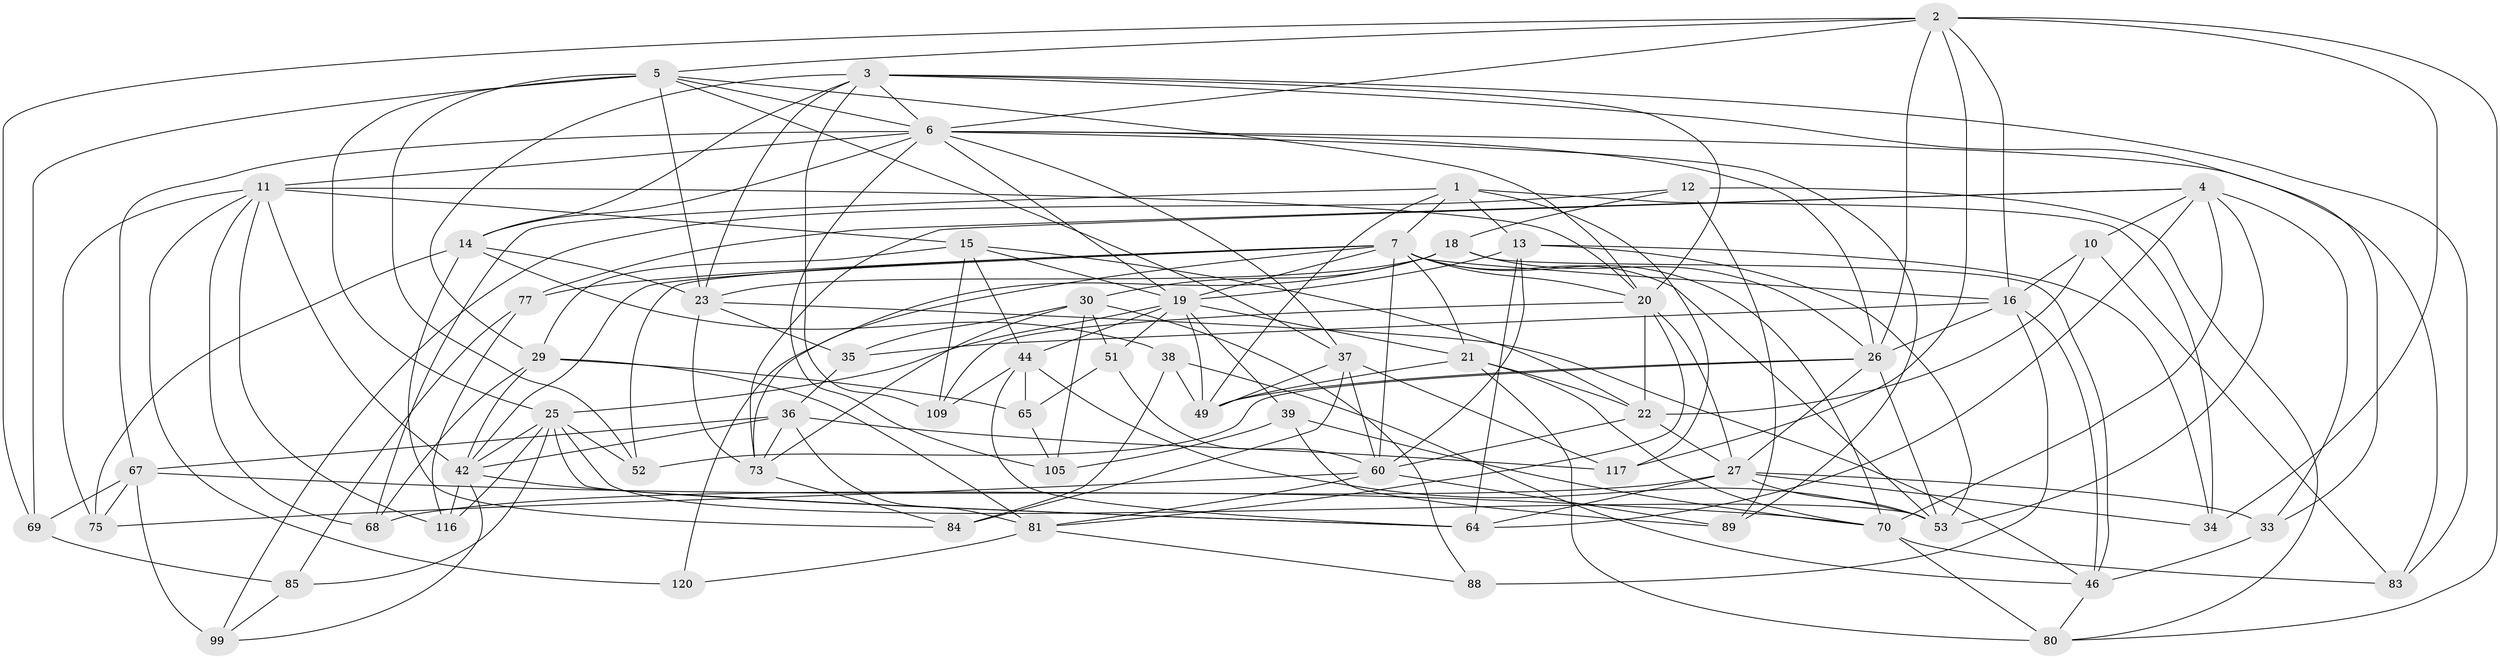 // original degree distribution, {4: 1.0}
// Generated by graph-tools (version 1.1) at 2025/16/03/09/25 04:16:37]
// undirected, 62 vertices, 180 edges
graph export_dot {
graph [start="1"]
  node [color=gray90,style=filled];
  1 [super="+57"];
  2 [super="+50"];
  3 [super="+8+28"];
  4 [super="+124+103"];
  5 [super="+86+94"];
  6 [super="+62+24+47"];
  7 [super="+9"];
  10;
  11 [super="+32+100"];
  12;
  13 [super="+91"];
  14 [super="+17"];
  15 [super="+79"];
  16 [super="+45+110"];
  18 [super="+71+56"];
  19 [super="+92+54"];
  20 [super="+102+72"];
  21 [super="+61"];
  22 [super="+31"];
  23 [super="+59+125"];
  25 [super="+41+93"];
  26 [super="+63+40"];
  27 [super="+48+119"];
  29 [super="+58"];
  30 [super="+66"];
  33;
  34;
  35;
  36 [super="+112"];
  37 [super="+96+107"];
  38;
  39;
  42 [super="+104"];
  44 [super="+74"];
  46 [super="+97"];
  49 [super="+82"];
  51;
  52;
  53 [super="+55+108"];
  60 [super="+114+90"];
  64 [super="+95"];
  65;
  67 [super="+123"];
  68;
  69;
  70 [super="+78"];
  73 [super="+122"];
  75;
  77;
  80 [super="+98"];
  81 [super="+121"];
  83;
  84;
  85;
  88;
  89;
  99;
  105;
  109;
  116;
  117;
  120;
  1 -- 34;
  1 -- 117;
  1 -- 68;
  1 -- 7;
  1 -- 49;
  1 -- 13;
  2 -- 34;
  2 -- 5;
  2 -- 80;
  2 -- 16;
  2 -- 69;
  2 -- 6;
  2 -- 117;
  2 -- 26;
  3 -- 20;
  3 -- 109;
  3 -- 83;
  3 -- 6;
  3 -- 14;
  3 -- 33;
  3 -- 29;
  3 -- 23;
  4 -- 77;
  4 -- 33;
  4 -- 10;
  4 -- 53 [weight=2];
  4 -- 64;
  4 -- 70;
  4 -- 73;
  5 -- 6;
  5 -- 37;
  5 -- 69;
  5 -- 23;
  5 -- 25;
  5 -- 20;
  5 -- 52;
  6 -- 67;
  6 -- 11;
  6 -- 89;
  6 -- 37;
  6 -- 19;
  6 -- 83;
  6 -- 105;
  6 -- 26;
  6 -- 14;
  7 -- 21;
  7 -- 20;
  7 -- 70;
  7 -- 73;
  7 -- 42;
  7 -- 77;
  7 -- 52;
  7 -- 53;
  7 -- 60;
  7 -- 19;
  7 -- 16;
  10 -- 83;
  10 -- 22;
  10 -- 16;
  11 -- 120;
  11 -- 68;
  11 -- 42;
  11 -- 116;
  11 -- 75;
  11 -- 20;
  11 -- 15;
  12 -- 80;
  12 -- 99;
  12 -- 89;
  12 -- 18;
  13 -- 60;
  13 -- 64;
  13 -- 19;
  13 -- 34;
  13 -- 53;
  14 -- 38;
  14 -- 23;
  14 -- 75;
  14 -- 84;
  15 -- 109;
  15 -- 44;
  15 -- 19;
  15 -- 29;
  15 -- 22;
  16 -- 46;
  16 -- 88 [weight=2];
  16 -- 35;
  16 -- 26;
  18 -- 120 [weight=2];
  18 -- 23 [weight=2];
  18 -- 26;
  18 -- 46;
  18 -- 30;
  19 -- 44;
  19 -- 49;
  19 -- 51;
  19 -- 25;
  19 -- 21;
  19 -- 39;
  20 -- 109;
  20 -- 81;
  20 -- 27;
  20 -- 22;
  21 -- 49;
  21 -- 80;
  21 -- 70;
  21 -- 22;
  22 -- 60;
  22 -- 27;
  23 -- 35;
  23 -- 73;
  23 -- 46;
  25 -- 64;
  25 -- 85;
  25 -- 116;
  25 -- 52;
  25 -- 42;
  25 -- 53;
  26 -- 27;
  26 -- 49;
  26 -- 52;
  26 -- 53;
  27 -- 33;
  27 -- 68;
  27 -- 64;
  27 -- 34;
  27 -- 53;
  29 -- 65;
  29 -- 81;
  29 -- 42;
  29 -- 68;
  30 -- 35;
  30 -- 51;
  30 -- 88;
  30 -- 73;
  30 -- 105;
  33 -- 46;
  35 -- 36;
  36 -- 117;
  36 -- 73;
  36 -- 81;
  36 -- 42;
  36 -- 67;
  37 -- 84;
  37 -- 60;
  37 -- 49;
  37 -- 117;
  38 -- 46;
  38 -- 84;
  38 -- 49;
  39 -- 70;
  39 -- 105;
  39 -- 89;
  42 -- 116;
  42 -- 64;
  42 -- 99;
  44 -- 109;
  44 -- 64;
  44 -- 65;
  44 -- 53;
  46 -- 80;
  51 -- 65;
  51 -- 60;
  60 -- 89;
  60 -- 75;
  60 -- 81;
  65 -- 105;
  67 -- 69;
  67 -- 75;
  67 -- 99;
  67 -- 70;
  69 -- 85;
  70 -- 83;
  70 -- 80 [weight=2];
  73 -- 84;
  77 -- 116;
  77 -- 85;
  81 -- 88;
  81 -- 120;
  85 -- 99;
}
